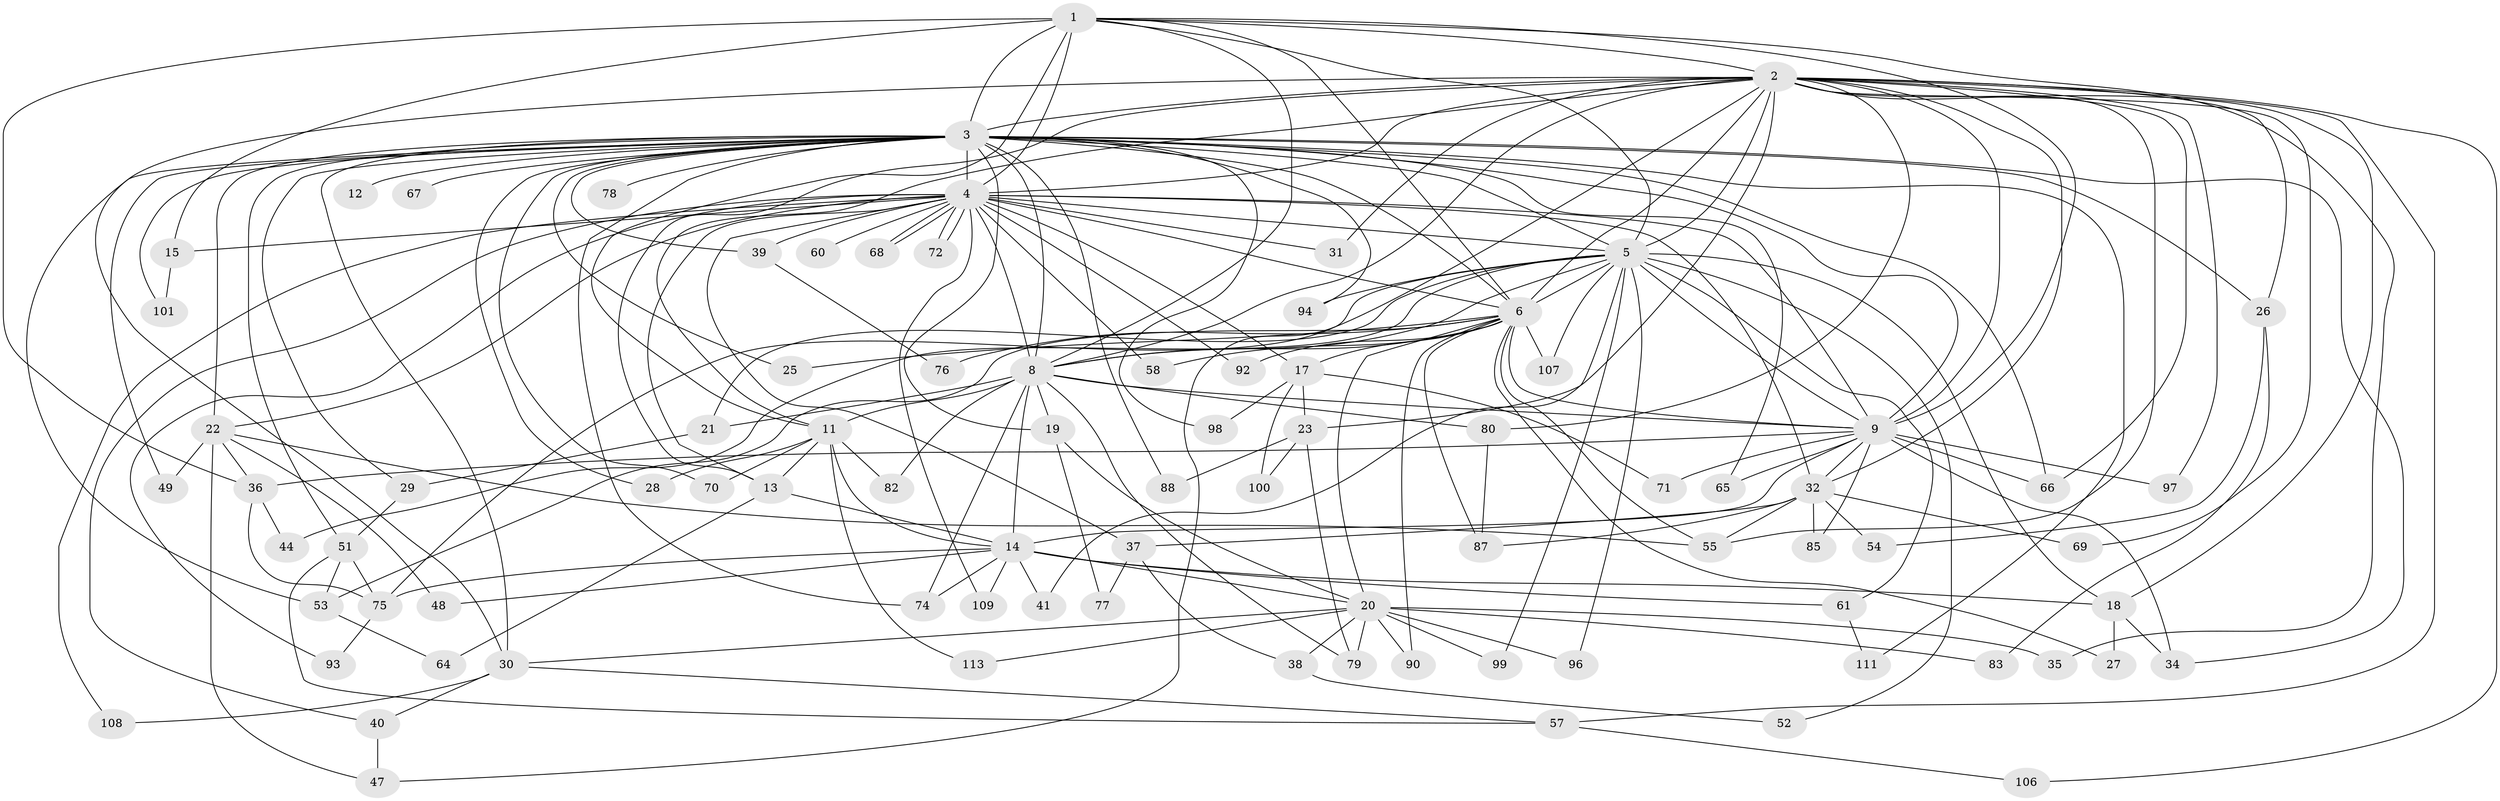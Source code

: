 // original degree distribution, {13: 0.008771929824561403, 23: 0.017543859649122806, 21: 0.017543859649122806, 22: 0.008771929824561403, 25: 0.008771929824561403, 18: 0.017543859649122806, 16: 0.008771929824561403, 8: 0.008771929824561403, 2: 0.5263157894736842, 4: 0.07894736842105263, 9: 0.008771929824561403, 3: 0.17543859649122806, 5: 0.08771929824561403, 10: 0.008771929824561403, 6: 0.008771929824561403, 7: 0.008771929824561403}
// Generated by graph-tools (version 1.1) at 2025/41/03/06/25 10:41:37]
// undirected, 86 vertices, 201 edges
graph export_dot {
graph [start="1"]
  node [color=gray90,style=filled];
  1;
  2 [super="+45"];
  3 [super="+7"];
  4 [super="+10"];
  5 [super="+50"];
  6 [super="+24"];
  8 [super="+86"];
  9 [super="+42"];
  11 [super="+46"];
  12;
  13 [super="+63"];
  14 [super="+16"];
  15;
  17 [super="+43"];
  18 [super="+33"];
  19;
  20 [super="+81"];
  21;
  22 [super="+84"];
  23 [super="+89"];
  25;
  26;
  27;
  28;
  29;
  30 [super="+56"];
  31;
  32 [super="+73"];
  34;
  35;
  36 [super="+103"];
  37;
  38 [super="+105"];
  39;
  40;
  41;
  44;
  47 [super="+112"];
  48;
  49;
  51 [super="+114"];
  52;
  53 [super="+59"];
  54;
  55 [super="+102"];
  57 [super="+62"];
  58;
  60;
  61;
  64;
  65;
  66 [super="+110"];
  67;
  68;
  69;
  70;
  71;
  72;
  74 [super="+91"];
  75 [super="+104"];
  76;
  77;
  78;
  79;
  80 [super="+95"];
  82;
  83;
  85;
  87;
  88;
  90;
  92;
  93;
  94;
  96;
  97;
  98;
  99;
  100;
  101;
  106;
  107;
  108;
  109;
  111;
  113;
  1 -- 2;
  1 -- 3 [weight=2];
  1 -- 4 [weight=2];
  1 -- 5;
  1 -- 6;
  1 -- 8;
  1 -- 9;
  1 -- 11;
  1 -- 15;
  1 -- 35;
  1 -- 36;
  2 -- 3 [weight=2];
  2 -- 4 [weight=2];
  2 -- 5;
  2 -- 6;
  2 -- 8 [weight=2];
  2 -- 9;
  2 -- 13;
  2 -- 23;
  2 -- 26;
  2 -- 30;
  2 -- 31;
  2 -- 32;
  2 -- 47;
  2 -- 55;
  2 -- 66;
  2 -- 97;
  2 -- 106;
  2 -- 80;
  2 -- 69;
  2 -- 57;
  2 -- 18;
  2 -- 11;
  3 -- 4 [weight=4];
  3 -- 5 [weight=2];
  3 -- 6 [weight=3];
  3 -- 8 [weight=2];
  3 -- 9 [weight=2];
  3 -- 12 [weight=2];
  3 -- 19;
  3 -- 25;
  3 -- 26;
  3 -- 29;
  3 -- 30;
  3 -- 39;
  3 -- 49;
  3 -- 67 [weight=2];
  3 -- 94;
  3 -- 98;
  3 -- 65;
  3 -- 66;
  3 -- 70;
  3 -- 74;
  3 -- 78;
  3 -- 22;
  3 -- 88;
  3 -- 28;
  3 -- 34;
  3 -- 101;
  3 -- 111;
  3 -- 51;
  3 -- 53;
  4 -- 5 [weight=3];
  4 -- 6 [weight=2];
  4 -- 8 [weight=2];
  4 -- 9 [weight=2];
  4 -- 15;
  4 -- 17;
  4 -- 31;
  4 -- 32;
  4 -- 37;
  4 -- 39;
  4 -- 40;
  4 -- 58;
  4 -- 60 [weight=2];
  4 -- 68;
  4 -- 68;
  4 -- 72;
  4 -- 72;
  4 -- 93;
  4 -- 108;
  4 -- 13;
  4 -- 109;
  4 -- 22;
  4 -- 92;
  5 -- 6;
  5 -- 8;
  5 -- 9;
  5 -- 18;
  5 -- 21;
  5 -- 41;
  5 -- 44;
  5 -- 52;
  5 -- 61;
  5 -- 94;
  5 -- 96;
  5 -- 99;
  5 -- 107;
  5 -- 75;
  6 -- 8;
  6 -- 9;
  6 -- 17 [weight=2];
  6 -- 20;
  6 -- 25;
  6 -- 27;
  6 -- 53;
  6 -- 55;
  6 -- 58;
  6 -- 76;
  6 -- 90;
  6 -- 92;
  6 -- 107;
  6 -- 87;
  8 -- 9;
  8 -- 11;
  8 -- 19;
  8 -- 21;
  8 -- 79;
  8 -- 80;
  8 -- 82;
  8 -- 14;
  8 -- 74;
  9 -- 36;
  9 -- 65;
  9 -- 71;
  9 -- 85;
  9 -- 97;
  9 -- 32;
  9 -- 66;
  9 -- 14;
  9 -- 34;
  11 -- 14;
  11 -- 28;
  11 -- 70;
  11 -- 82;
  11 -- 113;
  11 -- 13;
  13 -- 14;
  13 -- 64;
  14 -- 41;
  14 -- 61;
  14 -- 74;
  14 -- 75;
  14 -- 109;
  14 -- 48;
  14 -- 18;
  14 -- 20;
  15 -- 101;
  17 -- 23;
  17 -- 71;
  17 -- 98;
  17 -- 100;
  18 -- 27;
  18 -- 34;
  19 -- 77;
  19 -- 20;
  20 -- 35;
  20 -- 38 [weight=2];
  20 -- 79;
  20 -- 90;
  20 -- 96;
  20 -- 113;
  20 -- 30;
  20 -- 99;
  20 -- 83;
  21 -- 29;
  22 -- 48;
  22 -- 49;
  22 -- 36;
  22 -- 47;
  22 -- 55;
  23 -- 88;
  23 -- 100;
  23 -- 79;
  26 -- 54;
  26 -- 83;
  29 -- 51;
  30 -- 40;
  30 -- 108;
  30 -- 57;
  32 -- 37;
  32 -- 54;
  32 -- 69;
  32 -- 85;
  32 -- 87;
  32 -- 55;
  36 -- 44;
  36 -- 75;
  37 -- 38;
  37 -- 77;
  38 -- 52;
  39 -- 76;
  40 -- 47;
  51 -- 53;
  51 -- 57;
  51 -- 75;
  53 -- 64;
  57 -- 106;
  61 -- 111;
  75 -- 93;
  80 -- 87;
}
